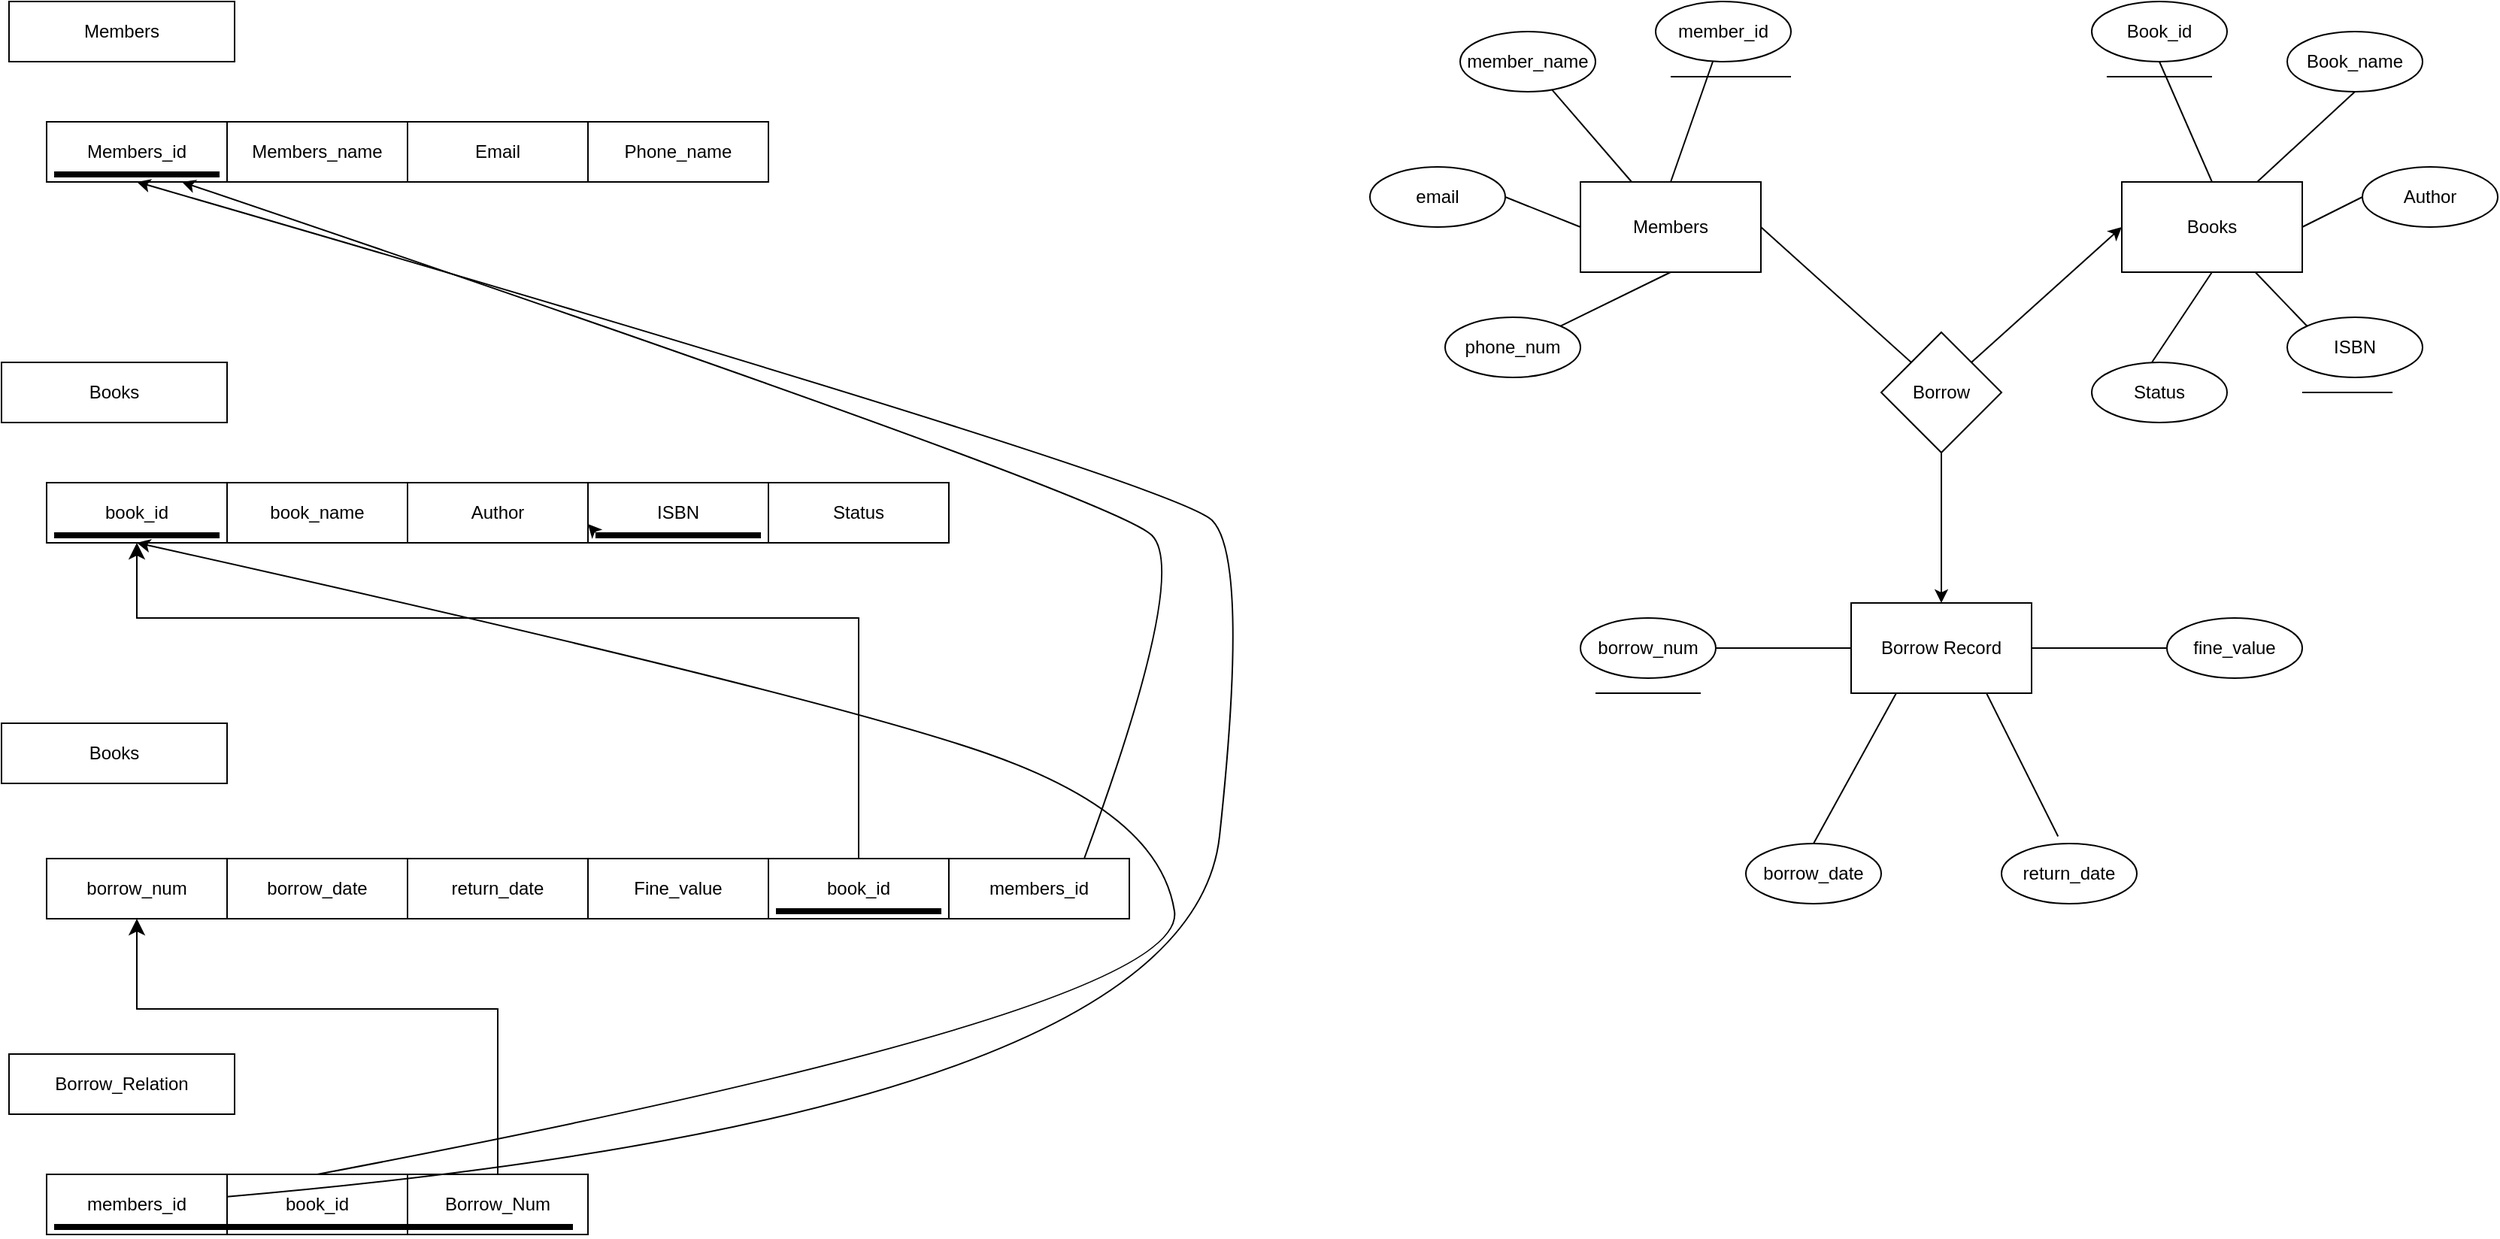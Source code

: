 <mxfile>
    <diagram id="8DlzpQ4c6IEeNIxjsI5D" name="Page-1">
        <mxGraphModel dx="1711" dy="1044" grid="1" gridSize="10" guides="1" tooltips="1" connect="1" arrows="1" fold="1" page="1" pageScale="1" pageWidth="850" pageHeight="1100" background="none" math="0" shadow="0">
            <root>
                <mxCell id="0"/>
                <mxCell id="1" parent="0"/>
                <mxCell id="2" value="Borrow" style="rhombus;whiteSpace=wrap;html=1;" parent="1" vertex="1">
                    <mxGeometry x="1260" y="380" width="80" height="80" as="geometry"/>
                </mxCell>
                <mxCell id="3" value="Members" style="rounded=0;whiteSpace=wrap;html=1;" parent="1" vertex="1">
                    <mxGeometry x="1060" y="280" width="120" height="60" as="geometry"/>
                </mxCell>
                <mxCell id="4" value="Books" style="rounded=0;whiteSpace=wrap;html=1;" parent="1" vertex="1">
                    <mxGeometry x="1420" y="280" width="120" height="60" as="geometry"/>
                </mxCell>
                <mxCell id="5" value="Borrow Record" style="rounded=0;whiteSpace=wrap;html=1;" parent="1" vertex="1">
                    <mxGeometry x="1240" y="560" width="120" height="60" as="geometry"/>
                </mxCell>
                <mxCell id="10" value="" style="endArrow=none;html=1;exitX=1;exitY=0.5;exitDx=0;exitDy=0;entryX=0;entryY=0;entryDx=0;entryDy=0;" parent="1" source="3" target="2" edge="1">
                    <mxGeometry width="50" height="50" relative="1" as="geometry">
                        <mxPoint x="1310" y="480" as="sourcePoint"/>
                        <mxPoint x="1360" y="430" as="targetPoint"/>
                    </mxGeometry>
                </mxCell>
                <mxCell id="12" value="" style="endArrow=classic;html=1;exitX=1;exitY=0;exitDx=0;exitDy=0;entryX=0;entryY=0.5;entryDx=0;entryDy=0;" parent="1" source="2" target="4" edge="1">
                    <mxGeometry width="50" height="50" relative="1" as="geometry">
                        <mxPoint x="1310" y="480" as="sourcePoint"/>
                        <mxPoint x="1360" y="430" as="targetPoint"/>
                    </mxGeometry>
                </mxCell>
                <mxCell id="13" value="" style="endArrow=classic;html=1;exitX=0.5;exitY=1;exitDx=0;exitDy=0;entryX=0.5;entryY=0;entryDx=0;entryDy=0;" parent="1" source="2" target="5" edge="1">
                    <mxGeometry width="50" height="50" relative="1" as="geometry">
                        <mxPoint x="1310" y="480" as="sourcePoint"/>
                        <mxPoint x="1360" y="430" as="targetPoint"/>
                    </mxGeometry>
                </mxCell>
                <mxCell id="16" value="member_id" style="ellipse;whiteSpace=wrap;html=1;" parent="1" vertex="1">
                    <mxGeometry x="1110" y="160" width="90" height="40" as="geometry"/>
                </mxCell>
                <mxCell id="18" value="email" style="ellipse;whiteSpace=wrap;html=1;" parent="1" vertex="1">
                    <mxGeometry x="920" y="270" width="90" height="40" as="geometry"/>
                </mxCell>
                <mxCell id="19" value="member_name" style="ellipse;whiteSpace=wrap;html=1;" parent="1" vertex="1">
                    <mxGeometry x="980" y="180" width="90" height="40" as="geometry"/>
                </mxCell>
                <mxCell id="20" value="phone_num" style="ellipse;whiteSpace=wrap;html=1;" parent="1" vertex="1">
                    <mxGeometry x="970" y="370" width="90" height="40" as="geometry"/>
                </mxCell>
                <mxCell id="21" value="" style="endArrow=none;html=1;exitX=0.5;exitY=0;exitDx=0;exitDy=0;" parent="1" source="3" target="16" edge="1">
                    <mxGeometry width="50" height="50" relative="1" as="geometry">
                        <mxPoint x="1090" y="440" as="sourcePoint"/>
                        <mxPoint x="1140" y="390" as="targetPoint"/>
                    </mxGeometry>
                </mxCell>
                <mxCell id="22" value="" style="endArrow=none;html=1;exitX=1;exitY=0.5;exitDx=0;exitDy=0;entryX=0;entryY=0.5;entryDx=0;entryDy=0;" parent="1" source="18" target="3" edge="1">
                    <mxGeometry width="50" height="50" relative="1" as="geometry">
                        <mxPoint x="1090" y="440" as="sourcePoint"/>
                        <mxPoint x="1140" y="390" as="targetPoint"/>
                    </mxGeometry>
                </mxCell>
                <mxCell id="23" value="" style="endArrow=none;html=1;entryX=0.68;entryY=0.971;entryDx=0;entryDy=0;entryPerimeter=0;" parent="1" source="3" target="19" edge="1">
                    <mxGeometry width="50" height="50" relative="1" as="geometry">
                        <mxPoint x="1090" y="440" as="sourcePoint"/>
                        <mxPoint x="1140" y="390" as="targetPoint"/>
                    </mxGeometry>
                </mxCell>
                <mxCell id="24" value="" style="endArrow=none;html=1;exitX=1;exitY=0;exitDx=0;exitDy=0;entryX=0.5;entryY=1;entryDx=0;entryDy=0;" parent="1" source="20" target="3" edge="1">
                    <mxGeometry width="50" height="50" relative="1" as="geometry">
                        <mxPoint x="1090" y="440" as="sourcePoint"/>
                        <mxPoint x="1140" y="390" as="targetPoint"/>
                    </mxGeometry>
                </mxCell>
                <mxCell id="25" value="Book_id" style="ellipse;whiteSpace=wrap;html=1;" parent="1" vertex="1">
                    <mxGeometry x="1400" y="160" width="90" height="40" as="geometry"/>
                </mxCell>
                <mxCell id="26" value="Author" style="ellipse;whiteSpace=wrap;html=1;" parent="1" vertex="1">
                    <mxGeometry x="1580" y="270" width="90" height="40" as="geometry"/>
                </mxCell>
                <mxCell id="27" value="Book_name" style="ellipse;whiteSpace=wrap;html=1;" parent="1" vertex="1">
                    <mxGeometry x="1530" y="180" width="90" height="40" as="geometry"/>
                </mxCell>
                <mxCell id="28" value="ISBN" style="ellipse;whiteSpace=wrap;html=1;" parent="1" vertex="1">
                    <mxGeometry x="1530" y="370" width="90" height="40" as="geometry"/>
                </mxCell>
                <mxCell id="29" value="" style="endArrow=none;html=1;entryX=0.5;entryY=0;entryDx=0;entryDy=0;exitX=0.5;exitY=1;exitDx=0;exitDy=0;" parent="1" source="25" target="4" edge="1">
                    <mxGeometry width="50" height="50" relative="1" as="geometry">
                        <mxPoint x="1250" y="440" as="sourcePoint"/>
                        <mxPoint x="1300" y="390" as="targetPoint"/>
                    </mxGeometry>
                </mxCell>
                <mxCell id="30" value="" style="endArrow=none;html=1;entryX=0.5;entryY=1;entryDx=0;entryDy=0;exitX=0.75;exitY=0;exitDx=0;exitDy=0;" parent="1" source="4" target="27" edge="1">
                    <mxGeometry width="50" height="50" relative="1" as="geometry">
                        <mxPoint x="1250" y="440" as="sourcePoint"/>
                        <mxPoint x="1300" y="390" as="targetPoint"/>
                    </mxGeometry>
                </mxCell>
                <mxCell id="31" value="" style="endArrow=none;html=1;entryX=0;entryY=0.5;entryDx=0;entryDy=0;exitX=1;exitY=0.5;exitDx=0;exitDy=0;" parent="1" source="4" target="26" edge="1">
                    <mxGeometry width="50" height="50" relative="1" as="geometry">
                        <mxPoint x="1250" y="440" as="sourcePoint"/>
                        <mxPoint x="1300" y="390" as="targetPoint"/>
                    </mxGeometry>
                </mxCell>
                <mxCell id="32" value="" style="endArrow=none;html=1;entryX=0;entryY=0;entryDx=0;entryDy=0;" parent="1" source="4" target="28" edge="1">
                    <mxGeometry width="50" height="50" relative="1" as="geometry">
                        <mxPoint x="1250" y="440" as="sourcePoint"/>
                        <mxPoint x="1300" y="390" as="targetPoint"/>
                    </mxGeometry>
                </mxCell>
                <mxCell id="33" value="borrow_num" style="ellipse;whiteSpace=wrap;html=1;" parent="1" vertex="1">
                    <mxGeometry x="1060" y="570" width="90" height="40" as="geometry"/>
                </mxCell>
                <mxCell id="34" value="borrow_date" style="ellipse;whiteSpace=wrap;html=1;" parent="1" vertex="1">
                    <mxGeometry x="1170" y="720" width="90" height="40" as="geometry"/>
                </mxCell>
                <mxCell id="35" value="return_date" style="ellipse;whiteSpace=wrap;html=1;" parent="1" vertex="1">
                    <mxGeometry x="1340" y="720" width="90" height="40" as="geometry"/>
                </mxCell>
                <mxCell id="36" value="fine_value" style="ellipse;whiteSpace=wrap;html=1;" parent="1" vertex="1">
                    <mxGeometry x="1450" y="570" width="90" height="40" as="geometry"/>
                </mxCell>
                <mxCell id="37" value="" style="endArrow=none;html=1;exitX=1;exitY=0.5;exitDx=0;exitDy=0;entryX=0;entryY=0.5;entryDx=0;entryDy=0;" parent="1" source="33" target="5" edge="1">
                    <mxGeometry width="50" height="50" relative="1" as="geometry">
                        <mxPoint x="1310" y="440" as="sourcePoint"/>
                        <mxPoint x="1360" y="390" as="targetPoint"/>
                    </mxGeometry>
                </mxCell>
                <mxCell id="38" value="" style="endArrow=none;html=1;entryX=0.5;entryY=0;entryDx=0;entryDy=0;exitX=0.25;exitY=1;exitDx=0;exitDy=0;" parent="1" source="5" target="34" edge="1">
                    <mxGeometry width="50" height="50" relative="1" as="geometry">
                        <mxPoint x="1270" y="630" as="sourcePoint"/>
                        <mxPoint x="1360" y="390" as="targetPoint"/>
                    </mxGeometry>
                </mxCell>
                <mxCell id="39" value="" style="endArrow=none;html=1;entryX=0.418;entryY=-0.118;entryDx=0;entryDy=0;entryPerimeter=0;exitX=0.75;exitY=1;exitDx=0;exitDy=0;" parent="1" source="5" target="35" edge="1">
                    <mxGeometry width="50" height="50" relative="1" as="geometry">
                        <mxPoint x="1310" y="440" as="sourcePoint"/>
                        <mxPoint x="1360" y="390" as="targetPoint"/>
                    </mxGeometry>
                </mxCell>
                <mxCell id="40" value="" style="endArrow=none;html=1;exitX=1;exitY=0.5;exitDx=0;exitDy=0;entryX=0;entryY=0.5;entryDx=0;entryDy=0;" parent="1" source="5" target="36" edge="1">
                    <mxGeometry width="50" height="50" relative="1" as="geometry">
                        <mxPoint x="1310" y="440" as="sourcePoint"/>
                        <mxPoint x="1440" y="580" as="targetPoint"/>
                    </mxGeometry>
                </mxCell>
                <mxCell id="74" value="Status" style="ellipse;whiteSpace=wrap;html=1;" parent="1" vertex="1">
                    <mxGeometry x="1400" y="400" width="90" height="40" as="geometry"/>
                </mxCell>
                <mxCell id="75" value="" style="endArrow=none;html=1;entryX=0.5;entryY=1;entryDx=0;entryDy=0;" parent="1" target="4" edge="1">
                    <mxGeometry width="50" height="50" relative="1" as="geometry">
                        <mxPoint x="1440" y="400" as="sourcePoint"/>
                        <mxPoint x="1390" y="500" as="targetPoint"/>
                    </mxGeometry>
                </mxCell>
                <mxCell id="77" value="" style="endArrow=none;html=1;" parent="1" edge="1">
                    <mxGeometry width="50" height="50" relative="1" as="geometry">
                        <mxPoint x="1540" y="420" as="sourcePoint"/>
                        <mxPoint x="1600" y="420" as="targetPoint"/>
                    </mxGeometry>
                </mxCell>
                <mxCell id="79" value="" style="endArrow=none;html=1;" parent="1" edge="1">
                    <mxGeometry width="50" height="50" relative="1" as="geometry">
                        <mxPoint x="1120" y="210" as="sourcePoint"/>
                        <mxPoint x="1200" y="210" as="targetPoint"/>
                        <Array as="points">
                            <mxPoint x="1190" y="210"/>
                        </Array>
                    </mxGeometry>
                </mxCell>
                <mxCell id="80" value="" style="endArrow=none;html=1;" parent="1" edge="1">
                    <mxGeometry width="50" height="50" relative="1" as="geometry">
                        <mxPoint x="1410" y="210" as="sourcePoint"/>
                        <mxPoint x="1480" y="210" as="targetPoint"/>
                    </mxGeometry>
                </mxCell>
                <mxCell id="81" value="Members" style="rounded=0;whiteSpace=wrap;html=1;" parent="1" vertex="1">
                    <mxGeometry x="15" y="160" width="150" height="40" as="geometry"/>
                </mxCell>
                <mxCell id="87" value="Members_id" style="rounded=0;whiteSpace=wrap;html=1;" parent="1" vertex="1">
                    <mxGeometry x="40" y="240" width="120" height="40" as="geometry"/>
                </mxCell>
                <mxCell id="88" value="Members_name" style="rounded=0;whiteSpace=wrap;html=1;" parent="1" vertex="1">
                    <mxGeometry x="160" y="240" width="120" height="40" as="geometry"/>
                </mxCell>
                <mxCell id="89" value="Email" style="rounded=0;whiteSpace=wrap;html=1;" parent="1" vertex="1">
                    <mxGeometry x="280" y="240" width="120" height="40" as="geometry"/>
                </mxCell>
                <mxCell id="90" value="Phone_name" style="rounded=0;whiteSpace=wrap;html=1;" parent="1" vertex="1">
                    <mxGeometry x="400" y="240" width="120" height="40" as="geometry"/>
                </mxCell>
                <mxCell id="91" value="Books" style="rounded=0;whiteSpace=wrap;html=1;" parent="1" vertex="1">
                    <mxGeometry x="10" y="400" width="150" height="40" as="geometry"/>
                </mxCell>
                <mxCell id="92" value="book_id" style="rounded=0;whiteSpace=wrap;html=1;" parent="1" vertex="1">
                    <mxGeometry x="40" y="480" width="120" height="40" as="geometry"/>
                </mxCell>
                <mxCell id="93" value="book_name" style="rounded=0;whiteSpace=wrap;html=1;" parent="1" vertex="1">
                    <mxGeometry x="160" y="480" width="120" height="40" as="geometry"/>
                </mxCell>
                <mxCell id="94" value="Author" style="rounded=0;whiteSpace=wrap;html=1;" parent="1" vertex="1">
                    <mxGeometry x="280" y="480" width="120" height="40" as="geometry"/>
                </mxCell>
                <mxCell id="95" value="ISBN" style="rounded=0;whiteSpace=wrap;html=1;" parent="1" vertex="1">
                    <mxGeometry x="400" y="480" width="120" height="40" as="geometry"/>
                </mxCell>
                <mxCell id="100" value="Status" style="rounded=0;whiteSpace=wrap;html=1;" parent="1" vertex="1">
                    <mxGeometry x="520" y="480" width="120" height="40" as="geometry"/>
                </mxCell>
                <mxCell id="101" value="Books" style="rounded=0;whiteSpace=wrap;html=1;" parent="1" vertex="1">
                    <mxGeometry x="10" y="640" width="150" height="40" as="geometry"/>
                </mxCell>
                <mxCell id="102" value="members_id" style="rounded=0;whiteSpace=wrap;html=1;" parent="1" vertex="1">
                    <mxGeometry x="640" y="730" width="120" height="40" as="geometry"/>
                </mxCell>
                <mxCell id="103" value="book_id" style="rounded=0;whiteSpace=wrap;html=1;" parent="1" vertex="1">
                    <mxGeometry x="520" y="730" width="120" height="40" as="geometry"/>
                </mxCell>
                <mxCell id="104" value="borrow_num" style="rounded=0;whiteSpace=wrap;html=1;" parent="1" vertex="1">
                    <mxGeometry x="40" y="730" width="120" height="40" as="geometry"/>
                </mxCell>
                <mxCell id="105" value="borrow_date" style="rounded=0;whiteSpace=wrap;html=1;" parent="1" vertex="1">
                    <mxGeometry x="160" y="730" width="120" height="40" as="geometry"/>
                </mxCell>
                <mxCell id="106" value="return_date" style="rounded=0;whiteSpace=wrap;html=1;" parent="1" vertex="1">
                    <mxGeometry x="280" y="730" width="120" height="40" as="geometry"/>
                </mxCell>
                <mxCell id="107" value="Fine_value" style="rounded=0;whiteSpace=wrap;html=1;" parent="1" vertex="1">
                    <mxGeometry x="400" y="730" width="120" height="40" as="geometry"/>
                </mxCell>
                <mxCell id="112" value="" style="edgeStyle=elbowEdgeStyle;elbow=vertical;endArrow=classic;html=1;curved=0;rounded=0;endSize=8;startSize=8;entryX=0.5;entryY=1;entryDx=0;entryDy=0;" parent="1" source="103" target="92" edge="1">
                    <mxGeometry width="50" height="50" relative="1" as="geometry">
                        <mxPoint x="370" y="550" as="sourcePoint"/>
                        <mxPoint x="420" y="500" as="targetPoint"/>
                        <Array as="points">
                            <mxPoint x="400" y="570"/>
                            <mxPoint x="500" y="590"/>
                        </Array>
                    </mxGeometry>
                </mxCell>
                <mxCell id="122" value="" style="curved=1;endArrow=classic;html=1;exitX=0.75;exitY=0;exitDx=0;exitDy=0;entryX=0.75;entryY=1;entryDx=0;entryDy=0;" parent="1" source="102" target="87" edge="1">
                    <mxGeometry width="50" height="50" relative="1" as="geometry">
                        <mxPoint x="750" y="540" as="sourcePoint"/>
                        <mxPoint x="800" y="490" as="targetPoint"/>
                        <Array as="points">
                            <mxPoint x="800" y="540"/>
                            <mxPoint x="750" y="490"/>
                        </Array>
                    </mxGeometry>
                </mxCell>
                <mxCell id="123" value="Borrow_Relation" style="rounded=0;whiteSpace=wrap;html=1;" parent="1" vertex="1">
                    <mxGeometry x="15" y="860" width="150" height="40" as="geometry"/>
                </mxCell>
                <mxCell id="124" value="members_id" style="rounded=0;whiteSpace=wrap;html=1;" parent="1" vertex="1">
                    <mxGeometry x="40" y="940" width="120" height="40" as="geometry"/>
                </mxCell>
                <mxCell id="125" value="book_id" style="rounded=0;whiteSpace=wrap;html=1;" parent="1" vertex="1">
                    <mxGeometry x="160" y="940" width="120" height="40" as="geometry"/>
                </mxCell>
                <mxCell id="126" value="Borrow_Num" style="rounded=0;whiteSpace=wrap;html=1;" parent="1" vertex="1">
                    <mxGeometry x="280" y="940" width="120" height="40" as="geometry"/>
                </mxCell>
                <mxCell id="129" value="" style="curved=1;endArrow=classic;html=1;entryX=0.5;entryY=1;entryDx=0;entryDy=0;" parent="1" source="124" target="87" edge="1">
                    <mxGeometry width="50" height="50" relative="1" as="geometry">
                        <mxPoint x="770" y="720" as="sourcePoint"/>
                        <mxPoint x="170" y="270" as="targetPoint"/>
                        <Array as="points">
                            <mxPoint x="800" y="900"/>
                            <mxPoint x="840" y="530"/>
                            <mxPoint x="790" y="480"/>
                        </Array>
                    </mxGeometry>
                </mxCell>
                <mxCell id="134" value="" style="edgeStyle=elbowEdgeStyle;elbow=vertical;endArrow=classic;html=1;curved=0;rounded=0;endSize=8;startSize=8;exitX=0.5;exitY=0;exitDx=0;exitDy=0;entryX=0.5;entryY=1;entryDx=0;entryDy=0;" parent="1" source="126" target="104" edge="1">
                    <mxGeometry width="50" height="50" relative="1" as="geometry">
                        <mxPoint x="280" y="890" as="sourcePoint"/>
                        <mxPoint x="330" y="840" as="targetPoint"/>
                        <Array as="points">
                            <mxPoint x="220" y="830"/>
                        </Array>
                    </mxGeometry>
                </mxCell>
                <mxCell id="140" value="" style="line;strokeWidth=4;html=1;perimeter=backbonePerimeter;points=[];outlineConnect=0;" parent="1" vertex="1">
                    <mxGeometry x="45" y="510" width="110" height="10" as="geometry"/>
                </mxCell>
                <mxCell id="141" value="" style="line;strokeWidth=4;html=1;perimeter=backbonePerimeter;points=[];outlineConnect=0;" parent="1" vertex="1">
                    <mxGeometry x="45" y="270" width="110" height="10" as="geometry"/>
                </mxCell>
                <mxCell id="142" value="" style="line;strokeWidth=4;html=1;perimeter=backbonePerimeter;points=[];outlineConnect=0;" parent="1" vertex="1">
                    <mxGeometry x="525" y="760" width="110" height="10" as="geometry"/>
                </mxCell>
                <mxCell id="143" value="" style="line;strokeWidth=4;html=1;perimeter=backbonePerimeter;points=[];outlineConnect=0;" parent="1" vertex="1">
                    <mxGeometry x="45" y="970" width="345" height="10" as="geometry"/>
                </mxCell>
                <mxCell id="144" value="" style="endArrow=none;html=1;" parent="1" edge="1">
                    <mxGeometry width="50" height="50" relative="1" as="geometry">
                        <mxPoint x="1070" y="620" as="sourcePoint"/>
                        <mxPoint x="1140" y="620" as="targetPoint"/>
                    </mxGeometry>
                </mxCell>
                <mxCell id="147" value="" style="edgeStyle=none;html=1;" edge="1" parent="1" source="145" target="94">
                    <mxGeometry relative="1" as="geometry"/>
                </mxCell>
                <mxCell id="145" value="" style="line;strokeWidth=4;html=1;perimeter=backbonePerimeter;points=[];outlineConnect=0;" parent="1" vertex="1">
                    <mxGeometry x="405" y="510" width="110" height="10" as="geometry"/>
                </mxCell>
                <mxCell id="146" value="" style="curved=1;endArrow=classic;html=1;exitX=0.5;exitY=0;exitDx=0;exitDy=0;" parent="1" source="125" edge="1">
                    <mxGeometry width="50" height="50" relative="1" as="geometry">
                        <mxPoint x="730" y="1020" as="sourcePoint"/>
                        <mxPoint x="100" y="520" as="targetPoint"/>
                        <Array as="points">
                            <mxPoint x="800" y="830"/>
                            <mxPoint x="780" y="700"/>
                            <mxPoint x="550" y="620"/>
                        </Array>
                    </mxGeometry>
                </mxCell>
            </root>
        </mxGraphModel>
    </diagram>
</mxfile>